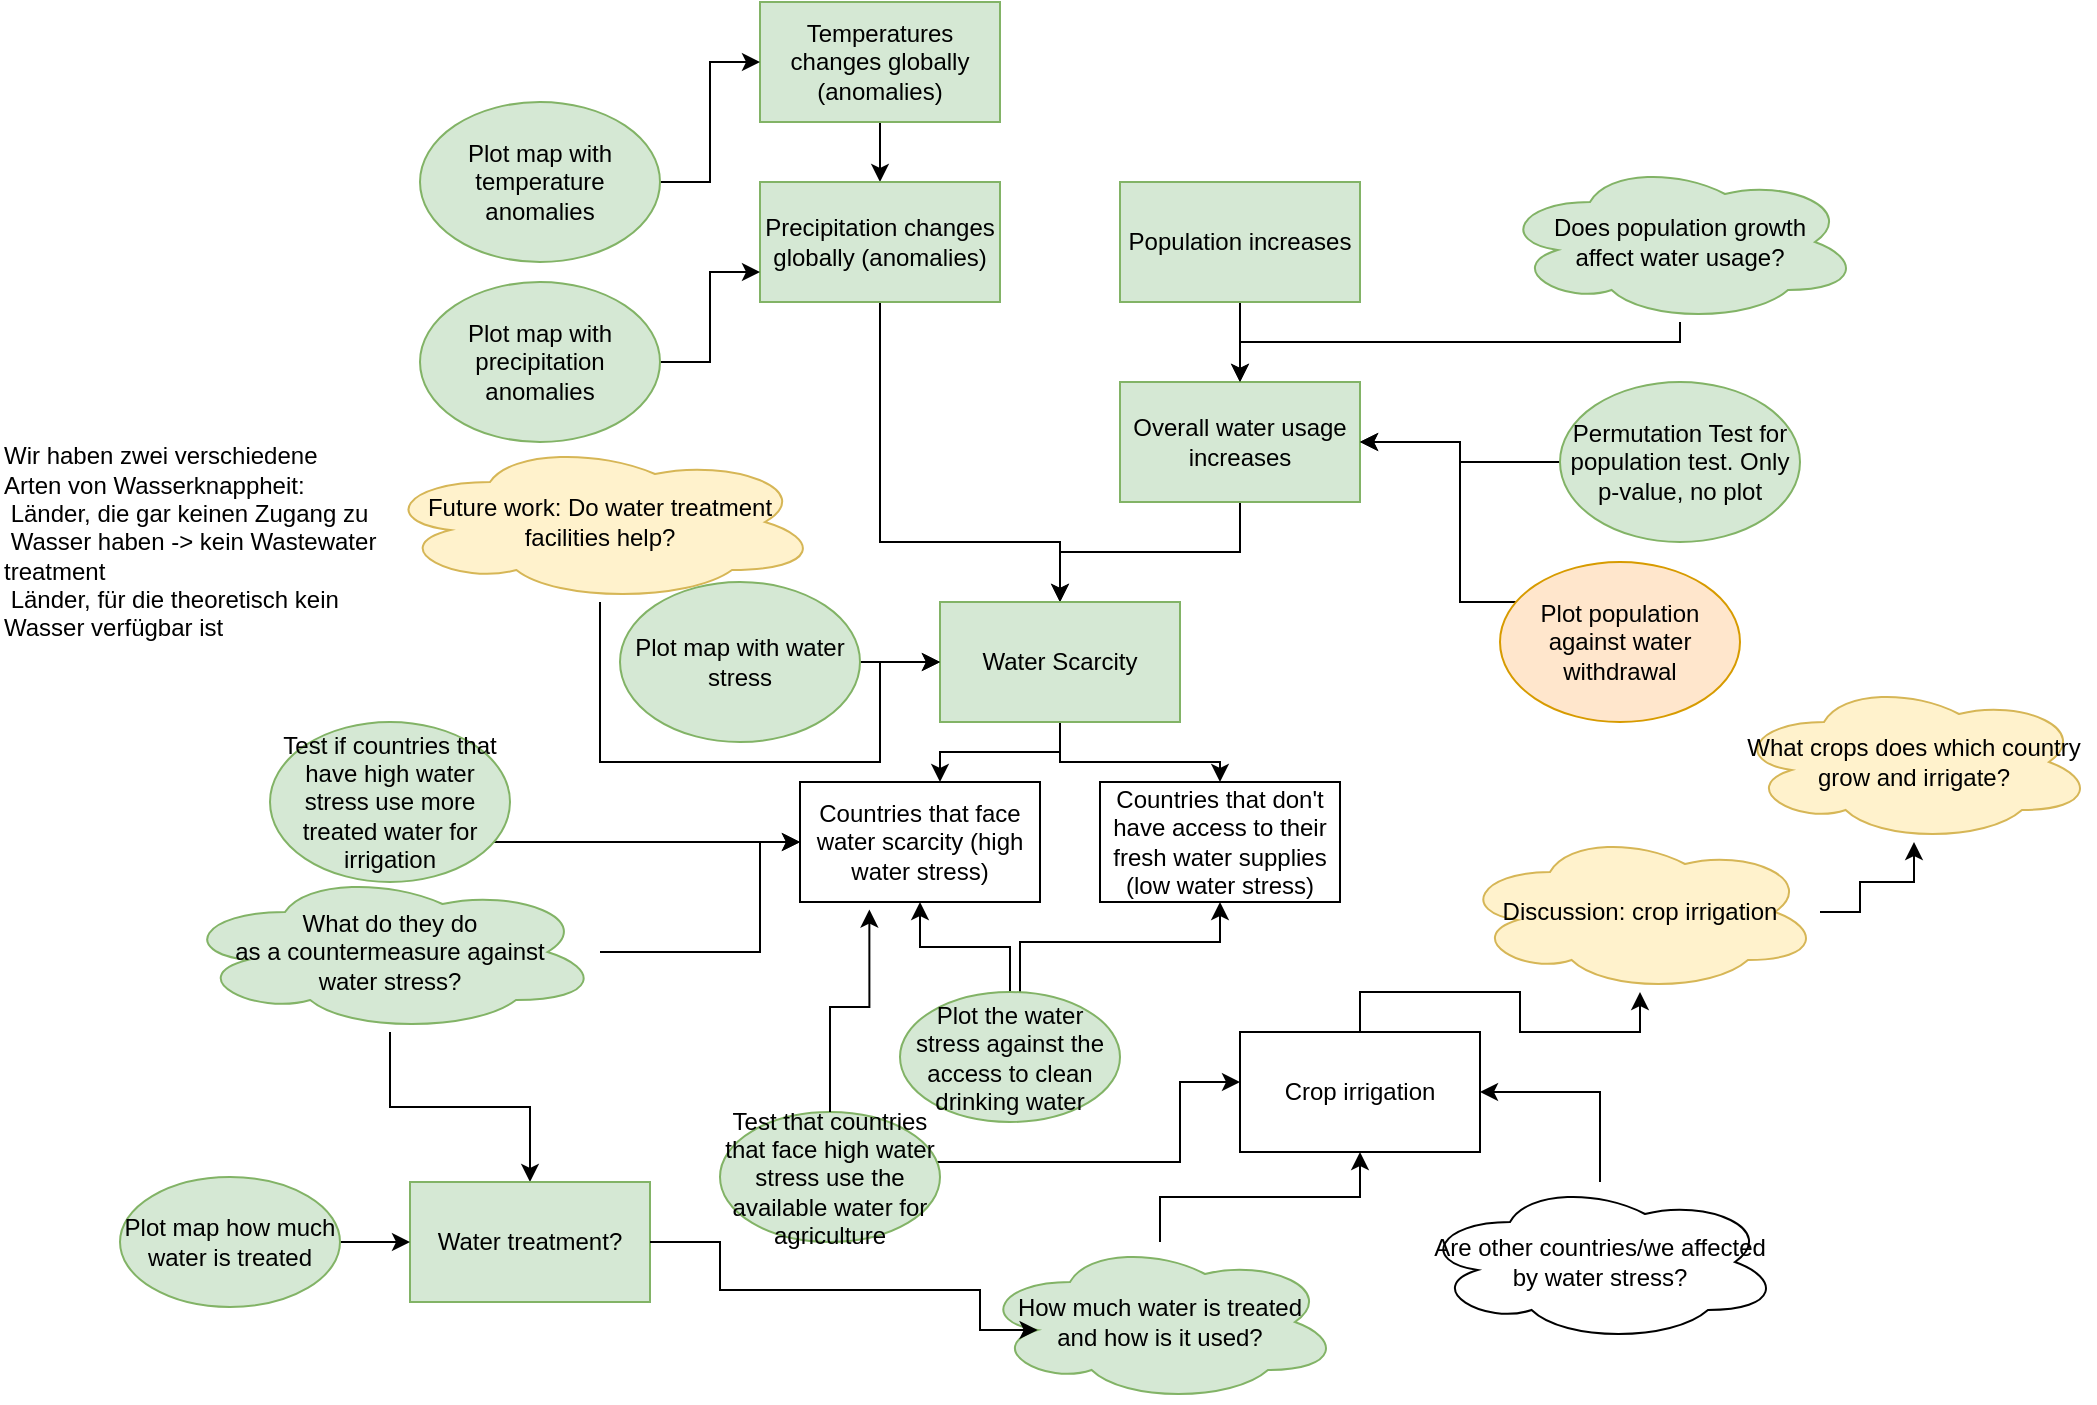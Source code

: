 <mxfile version="23.0.2" type="device">
  <diagram name="Seite-1" id="QNoL5dNZPkK5YFAsUeDU">
    <mxGraphModel dx="1950" dy="730" grid="1" gridSize="10" guides="1" tooltips="1" connect="1" arrows="1" fold="1" page="1" pageScale="1" pageWidth="827" pageHeight="1169" math="0" shadow="0">
      <root>
        <mxCell id="0" />
        <mxCell id="1" parent="0" />
        <mxCell id="GWIEUBXgXw_1vazv2kW0-6" value="" style="edgeStyle=orthogonalEdgeStyle;rounded=0;orthogonalLoop=1;jettySize=auto;html=1;" parent="1" source="GWIEUBXgXw_1vazv2kW0-1" target="GWIEUBXgXw_1vazv2kW0-2" edge="1">
          <mxGeometry relative="1" as="geometry" />
        </mxCell>
        <mxCell id="GWIEUBXgXw_1vazv2kW0-1" value="Temperatures changes globally (anomalies)" style="rounded=0;whiteSpace=wrap;html=1;fillColor=#d5e8d4;strokeColor=#82b366;" parent="1" vertex="1">
          <mxGeometry x="340" y="70" width="120" height="60" as="geometry" />
        </mxCell>
        <mxCell id="GWIEUBXgXw_1vazv2kW0-69" style="edgeStyle=orthogonalEdgeStyle;rounded=0;orthogonalLoop=1;jettySize=auto;html=1;entryX=0.5;entryY=0;entryDx=0;entryDy=0;" parent="1" source="GWIEUBXgXw_1vazv2kW0-2" target="GWIEUBXgXw_1vazv2kW0-9" edge="1">
          <mxGeometry relative="1" as="geometry">
            <Array as="points">
              <mxPoint x="400" y="340" />
              <mxPoint x="490" y="340" />
            </Array>
          </mxGeometry>
        </mxCell>
        <mxCell id="GWIEUBXgXw_1vazv2kW0-2" value="Precipitation changes globally (anomalies)" style="rounded=0;whiteSpace=wrap;html=1;fillColor=#d5e8d4;strokeColor=#82b366;" parent="1" vertex="1">
          <mxGeometry x="340" y="160" width="120" height="60" as="geometry" />
        </mxCell>
        <mxCell id="GWIEUBXgXw_1vazv2kW0-8" value="" style="edgeStyle=orthogonalEdgeStyle;rounded=0;orthogonalLoop=1;jettySize=auto;html=1;" parent="1" source="GWIEUBXgXw_1vazv2kW0-4" target="GWIEUBXgXw_1vazv2kW0-5" edge="1">
          <mxGeometry relative="1" as="geometry" />
        </mxCell>
        <mxCell id="GWIEUBXgXw_1vazv2kW0-4" value="Population increases" style="rounded=0;whiteSpace=wrap;html=1;fillColor=#d5e8d4;strokeColor=#82b366;" parent="1" vertex="1">
          <mxGeometry x="520" y="160" width="120" height="60" as="geometry" />
        </mxCell>
        <mxCell id="GWIEUBXgXw_1vazv2kW0-11" value="" style="edgeStyle=orthogonalEdgeStyle;rounded=0;orthogonalLoop=1;jettySize=auto;html=1;" parent="1" source="GWIEUBXgXw_1vazv2kW0-5" target="GWIEUBXgXw_1vazv2kW0-9" edge="1">
          <mxGeometry relative="1" as="geometry" />
        </mxCell>
        <mxCell id="GWIEUBXgXw_1vazv2kW0-5" value="Overall water usage increases" style="rounded=0;whiteSpace=wrap;html=1;fillColor=#d5e8d4;strokeColor=#82b366;" parent="1" vertex="1">
          <mxGeometry x="520" y="260" width="120" height="60" as="geometry" />
        </mxCell>
        <mxCell id="GWIEUBXgXw_1vazv2kW0-71" style="edgeStyle=orthogonalEdgeStyle;rounded=0;orthogonalLoop=1;jettySize=auto;html=1;" parent="1" source="GWIEUBXgXw_1vazv2kW0-9" target="GWIEUBXgXw_1vazv2kW0-68" edge="1">
          <mxGeometry relative="1" as="geometry">
            <Array as="points">
              <mxPoint x="490" y="445" />
              <mxPoint x="430" y="445" />
            </Array>
          </mxGeometry>
        </mxCell>
        <mxCell id="GWIEUBXgXw_1vazv2kW0-72" style="edgeStyle=orthogonalEdgeStyle;rounded=0;orthogonalLoop=1;jettySize=auto;html=1;" parent="1" source="GWIEUBXgXw_1vazv2kW0-9" target="GWIEUBXgXw_1vazv2kW0-70" edge="1">
          <mxGeometry relative="1" as="geometry">
            <Array as="points">
              <mxPoint x="490" y="450" />
              <mxPoint x="570" y="450" />
            </Array>
          </mxGeometry>
        </mxCell>
        <mxCell id="GWIEUBXgXw_1vazv2kW0-9" value="Water Scarcity" style="rounded=0;whiteSpace=wrap;html=1;fillColor=#d5e8d4;strokeColor=#82b366;" parent="1" vertex="1">
          <mxGeometry x="430" y="370" width="120" height="60" as="geometry" />
        </mxCell>
        <mxCell id="GWIEUBXgXw_1vazv2kW0-22" value="" style="edgeStyle=orthogonalEdgeStyle;rounded=0;orthogonalLoop=1;jettySize=auto;html=1;" parent="1" source="GWIEUBXgXw_1vazv2kW0-13" target="GWIEUBXgXw_1vazv2kW0-21" edge="1">
          <mxGeometry relative="1" as="geometry" />
        </mxCell>
        <mxCell id="GWIEUBXgXw_1vazv2kW0-73" style="edgeStyle=orthogonalEdgeStyle;rounded=0;orthogonalLoop=1;jettySize=auto;html=1;" parent="1" source="GWIEUBXgXw_1vazv2kW0-13" target="GWIEUBXgXw_1vazv2kW0-68" edge="1">
          <mxGeometry relative="1" as="geometry">
            <Array as="points">
              <mxPoint x="340" y="545" />
              <mxPoint x="340" y="490" />
            </Array>
          </mxGeometry>
        </mxCell>
        <mxCell id="GWIEUBXgXw_1vazv2kW0-13" value="What do they do&lt;br&gt;as a countermeasure against&lt;br&gt;water stress?" style="ellipse;shape=cloud;whiteSpace=wrap;html=1;fillColor=#d5e8d4;strokeColor=#82b366;" parent="1" vertex="1">
          <mxGeometry x="50" y="505" width="210" height="80" as="geometry" />
        </mxCell>
        <mxCell id="GWIEUBXgXw_1vazv2kW0-16" value="" style="edgeStyle=orthogonalEdgeStyle;rounded=0;orthogonalLoop=1;jettySize=auto;html=1;" parent="1" source="GWIEUBXgXw_1vazv2kW0-15" target="GWIEUBXgXw_1vazv2kW0-5" edge="1">
          <mxGeometry relative="1" as="geometry">
            <Array as="points">
              <mxPoint x="580" y="240" />
            </Array>
          </mxGeometry>
        </mxCell>
        <mxCell id="GWIEUBXgXw_1vazv2kW0-15" value="Does population growth&lt;br&gt;affect water usage?" style="ellipse;shape=cloud;whiteSpace=wrap;html=1;fillColor=#d5e8d4;strokeColor=#82b366;" parent="1" vertex="1">
          <mxGeometry x="710" y="150" width="180" height="80" as="geometry" />
        </mxCell>
        <mxCell id="GWIEUBXgXw_1vazv2kW0-21" value="Water treatment?" style="rounded=0;whiteSpace=wrap;html=1;fillColor=#d5e8d4;strokeColor=#82b366;" parent="1" vertex="1">
          <mxGeometry x="165" y="660" width="120" height="60" as="geometry" />
        </mxCell>
        <mxCell id="GWIEUBXgXw_1vazv2kW0-30" style="edgeStyle=orthogonalEdgeStyle;rounded=0;orthogonalLoop=1;jettySize=auto;html=1;" parent="1" source="GWIEUBXgXw_1vazv2kW0-25" target="GWIEUBXgXw_1vazv2kW0-31" edge="1">
          <mxGeometry relative="1" as="geometry">
            <mxPoint x="570" y="640" as="targetPoint" />
          </mxGeometry>
        </mxCell>
        <mxCell id="GWIEUBXgXw_1vazv2kW0-25" value="How much water is treated&lt;br&gt;and how is it used?" style="ellipse;shape=cloud;whiteSpace=wrap;html=1;fillColor=#d5e8d4;strokeColor=#82b366;" parent="1" vertex="1">
          <mxGeometry x="450" y="690" width="180" height="80" as="geometry" />
        </mxCell>
        <mxCell id="GWIEUBXgXw_1vazv2kW0-28" style="edgeStyle=orthogonalEdgeStyle;rounded=0;orthogonalLoop=1;jettySize=auto;html=1;entryX=0.16;entryY=0.55;entryDx=0;entryDy=0;entryPerimeter=0;" parent="1" source="GWIEUBXgXw_1vazv2kW0-21" target="GWIEUBXgXw_1vazv2kW0-25" edge="1">
          <mxGeometry relative="1" as="geometry">
            <Array as="points">
              <mxPoint x="320" y="690" />
              <mxPoint x="320" y="714" />
              <mxPoint x="450" y="714" />
              <mxPoint x="450" y="734" />
            </Array>
          </mxGeometry>
        </mxCell>
        <mxCell id="GWIEUBXgXw_1vazv2kW0-83" style="edgeStyle=orthogonalEdgeStyle;rounded=0;orthogonalLoop=1;jettySize=auto;html=1;" parent="1" source="GWIEUBXgXw_1vazv2kW0-31" target="GWIEUBXgXw_1vazv2kW0-82" edge="1">
          <mxGeometry relative="1" as="geometry" />
        </mxCell>
        <mxCell id="GWIEUBXgXw_1vazv2kW0-31" value="Crop irrigation" style="rounded=0;whiteSpace=wrap;html=1;" parent="1" vertex="1">
          <mxGeometry x="580" y="585" width="120" height="60" as="geometry" />
        </mxCell>
        <mxCell id="GWIEUBXgXw_1vazv2kW0-32" value="What crops does which country&lt;br&gt;grow and irrigate?" style="ellipse;shape=cloud;whiteSpace=wrap;html=1;fillColor=#fff2cc;strokeColor=#d6b656;" parent="1" vertex="1">
          <mxGeometry x="827" y="410" width="180" height="80" as="geometry" />
        </mxCell>
        <mxCell id="GWIEUBXgXw_1vazv2kW0-39" style="edgeStyle=orthogonalEdgeStyle;rounded=0;orthogonalLoop=1;jettySize=auto;html=1;entryX=1;entryY=0.5;entryDx=0;entryDy=0;" parent="1" source="GWIEUBXgXw_1vazv2kW0-38" target="GWIEUBXgXw_1vazv2kW0-31" edge="1">
          <mxGeometry relative="1" as="geometry" />
        </mxCell>
        <mxCell id="GWIEUBXgXw_1vazv2kW0-38" value="Are other countries/we affected&lt;br&gt;by water stress?" style="ellipse;shape=cloud;whiteSpace=wrap;html=1;" parent="1" vertex="1">
          <mxGeometry x="670" y="660" width="180" height="80" as="geometry" />
        </mxCell>
        <mxCell id="GWIEUBXgXw_1vazv2kW0-84" style="edgeStyle=orthogonalEdgeStyle;rounded=0;orthogonalLoop=1;jettySize=auto;html=1;" parent="1" source="GWIEUBXgXw_1vazv2kW0-51" target="GWIEUBXgXw_1vazv2kW0-9" edge="1">
          <mxGeometry relative="1" as="geometry">
            <Array as="points">
              <mxPoint x="400" y="450" />
              <mxPoint x="400" y="400" />
            </Array>
          </mxGeometry>
        </mxCell>
        <mxCell id="GWIEUBXgXw_1vazv2kW0-51" value="Future work: Do water treatment facilities help?" style="ellipse;shape=cloud;whiteSpace=wrap;html=1;fillColor=#fff2cc;strokeColor=#d6b656;" parent="1" vertex="1">
          <mxGeometry x="150" y="290" width="220" height="80" as="geometry" />
        </mxCell>
        <mxCell id="GWIEUBXgXw_1vazv2kW0-54" style="edgeStyle=orthogonalEdgeStyle;rounded=0;orthogonalLoop=1;jettySize=auto;html=1;" parent="1" source="GWIEUBXgXw_1vazv2kW0-53" target="GWIEUBXgXw_1vazv2kW0-9" edge="1">
          <mxGeometry relative="1" as="geometry" />
        </mxCell>
        <mxCell id="GWIEUBXgXw_1vazv2kW0-53" value="Plot map with water stress" style="ellipse;whiteSpace=wrap;html=1;fillColor=#d5e8d4;strokeColor=#82b366;" parent="1" vertex="1">
          <mxGeometry x="270" y="360" width="120" height="80" as="geometry" />
        </mxCell>
        <mxCell id="GWIEUBXgXw_1vazv2kW0-56" style="edgeStyle=orthogonalEdgeStyle;rounded=0;orthogonalLoop=1;jettySize=auto;html=1;" parent="1" source="GWIEUBXgXw_1vazv2kW0-55" target="GWIEUBXgXw_1vazv2kW0-1" edge="1">
          <mxGeometry relative="1" as="geometry" />
        </mxCell>
        <mxCell id="GWIEUBXgXw_1vazv2kW0-55" value="Plot map with temperature anomalies" style="ellipse;whiteSpace=wrap;html=1;fillColor=#d5e8d4;strokeColor=#82b366;" parent="1" vertex="1">
          <mxGeometry x="170" y="120" width="120" height="80" as="geometry" />
        </mxCell>
        <mxCell id="GWIEUBXgXw_1vazv2kW0-58" style="edgeStyle=orthogonalEdgeStyle;rounded=0;orthogonalLoop=1;jettySize=auto;html=1;entryX=0;entryY=0.75;entryDx=0;entryDy=0;" parent="1" source="GWIEUBXgXw_1vazv2kW0-57" target="GWIEUBXgXw_1vazv2kW0-2" edge="1">
          <mxGeometry relative="1" as="geometry" />
        </mxCell>
        <mxCell id="GWIEUBXgXw_1vazv2kW0-57" value="Plot map with precipitation anomalies" style="ellipse;whiteSpace=wrap;html=1;fillColor=#d5e8d4;strokeColor=#82b366;" parent="1" vertex="1">
          <mxGeometry x="170" y="210" width="120" height="80" as="geometry" />
        </mxCell>
        <mxCell id="GWIEUBXgXw_1vazv2kW0-60" style="edgeStyle=orthogonalEdgeStyle;rounded=0;orthogonalLoop=1;jettySize=auto;html=1;" parent="1" source="GWIEUBXgXw_1vazv2kW0-59" target="GWIEUBXgXw_1vazv2kW0-5" edge="1">
          <mxGeometry relative="1" as="geometry" />
        </mxCell>
        <mxCell id="GWIEUBXgXw_1vazv2kW0-59" value="Permutation Test for population test. Only p-value, no plot" style="ellipse;whiteSpace=wrap;html=1;fillColor=#d5e8d4;strokeColor=#82b366;" parent="1" vertex="1">
          <mxGeometry x="740" y="260" width="120" height="80" as="geometry" />
        </mxCell>
        <mxCell id="GWIEUBXgXw_1vazv2kW0-63" style="edgeStyle=orthogonalEdgeStyle;rounded=0;orthogonalLoop=1;jettySize=auto;html=1;" parent="1" source="GWIEUBXgXw_1vazv2kW0-61" target="GWIEUBXgXw_1vazv2kW0-5" edge="1">
          <mxGeometry relative="1" as="geometry">
            <Array as="points">
              <mxPoint x="690" y="370" />
              <mxPoint x="690" y="290" />
            </Array>
          </mxGeometry>
        </mxCell>
        <mxCell id="GWIEUBXgXw_1vazv2kW0-61" value="Plot population against water withdrawal" style="ellipse;whiteSpace=wrap;html=1;fillColor=#ffe6cc;strokeColor=#d79b00;" parent="1" vertex="1">
          <mxGeometry x="710" y="350" width="120" height="80" as="geometry" />
        </mxCell>
        <mxCell id="GWIEUBXgXw_1vazv2kW0-74" style="edgeStyle=orthogonalEdgeStyle;rounded=0;orthogonalLoop=1;jettySize=auto;html=1;" parent="1" source="GWIEUBXgXw_1vazv2kW0-64" target="GWIEUBXgXw_1vazv2kW0-21" edge="1">
          <mxGeometry relative="1" as="geometry" />
        </mxCell>
        <mxCell id="GWIEUBXgXw_1vazv2kW0-64" value="Plot map how much water is treated" style="ellipse;whiteSpace=wrap;html=1;fillColor=#d5e8d4;strokeColor=#82b366;rotation=0;" parent="1" vertex="1">
          <mxGeometry x="20" y="657.5" width="110" height="65" as="geometry" />
        </mxCell>
        <mxCell id="GWIEUBXgXw_1vazv2kW0-75" style="edgeStyle=orthogonalEdgeStyle;rounded=0;orthogonalLoop=1;jettySize=auto;html=1;" parent="1" source="GWIEUBXgXw_1vazv2kW0-65" target="GWIEUBXgXw_1vazv2kW0-70" edge="1">
          <mxGeometry relative="1" as="geometry">
            <Array as="points">
              <mxPoint x="470" y="540" />
              <mxPoint x="570" y="540" />
            </Array>
          </mxGeometry>
        </mxCell>
        <mxCell id="GWIEUBXgXw_1vazv2kW0-78" style="edgeStyle=orthogonalEdgeStyle;rounded=0;orthogonalLoop=1;jettySize=auto;html=1;" parent="1" source="GWIEUBXgXw_1vazv2kW0-65" target="GWIEUBXgXw_1vazv2kW0-68" edge="1">
          <mxGeometry relative="1" as="geometry" />
        </mxCell>
        <mxCell id="GWIEUBXgXw_1vazv2kW0-65" value="Plot the water stress against the access to clean drinking water" style="ellipse;whiteSpace=wrap;html=1;fillColor=#d5e8d4;strokeColor=#82b366;" parent="1" vertex="1">
          <mxGeometry x="410" y="565" width="110" height="65" as="geometry" />
        </mxCell>
        <mxCell id="GWIEUBXgXw_1vazv2kW0-67" value="&lt;div style=&quot;&quot;&gt;Wir haben zwei verschiedene Arten von Wasserknappheit:&lt;/div&gt;&amp;nbsp;Länder, die gar keinen Zugang zu &amp;nbsp;Wasser haben -&amp;gt; kein Wastewater treatment&lt;br&gt;&amp;nbsp;Länder, für die theoretisch kein Wasser verfügbar ist" style="text;html=1;strokeColor=none;fillColor=none;align=left;verticalAlign=middle;whiteSpace=wrap;rounded=0;" parent="1" vertex="1">
          <mxGeometry x="-40" y="290" width="190" height="100" as="geometry" />
        </mxCell>
        <mxCell id="GWIEUBXgXw_1vazv2kW0-68" value="Countries that face water scarcity (high water stress)" style="rounded=0;whiteSpace=wrap;html=1;" parent="1" vertex="1">
          <mxGeometry x="360" y="460" width="120" height="60" as="geometry" />
        </mxCell>
        <mxCell id="GWIEUBXgXw_1vazv2kW0-70" value="Countries that don&#39;t have access to their fresh water supplies (low water stress)" style="rounded=0;whiteSpace=wrap;html=1;" parent="1" vertex="1">
          <mxGeometry x="510" y="460" width="120" height="60" as="geometry" />
        </mxCell>
        <mxCell id="GWIEUBXgXw_1vazv2kW0-81" style="edgeStyle=orthogonalEdgeStyle;rounded=0;orthogonalLoop=1;jettySize=auto;html=1;" parent="1" source="GWIEUBXgXw_1vazv2kW0-79" target="GWIEUBXgXw_1vazv2kW0-31" edge="1">
          <mxGeometry relative="1" as="geometry">
            <Array as="points">
              <mxPoint x="550" y="650" />
              <mxPoint x="550" y="610" />
            </Array>
          </mxGeometry>
        </mxCell>
        <mxCell id="GWIEUBXgXw_1vazv2kW0-79" value="Test that countries that face high water stress use the available water for agriculture" style="ellipse;whiteSpace=wrap;html=1;fillColor=#d5e8d4;strokeColor=#82b366;rotation=0;" parent="1" vertex="1">
          <mxGeometry x="320" y="625" width="110" height="65" as="geometry" />
        </mxCell>
        <mxCell id="GWIEUBXgXw_1vazv2kW0-80" style="edgeStyle=orthogonalEdgeStyle;rounded=0;orthogonalLoop=1;jettySize=auto;html=1;entryX=0.289;entryY=1.063;entryDx=0;entryDy=0;entryPerimeter=0;" parent="1" source="GWIEUBXgXw_1vazv2kW0-79" target="GWIEUBXgXw_1vazv2kW0-68" edge="1">
          <mxGeometry relative="1" as="geometry" />
        </mxCell>
        <mxCell id="GWIEUBXgXw_1vazv2kW0-85" style="edgeStyle=orthogonalEdgeStyle;rounded=0;orthogonalLoop=1;jettySize=auto;html=1;" parent="1" source="GWIEUBXgXw_1vazv2kW0-82" target="GWIEUBXgXw_1vazv2kW0-32" edge="1">
          <mxGeometry relative="1" as="geometry">
            <Array as="points">
              <mxPoint x="890" y="525" />
              <mxPoint x="890" y="510" />
              <mxPoint x="917" y="510" />
            </Array>
          </mxGeometry>
        </mxCell>
        <mxCell id="GWIEUBXgXw_1vazv2kW0-82" value="Discussion: crop irrigation" style="ellipse;shape=cloud;whiteSpace=wrap;html=1;fillColor=#fff2cc;strokeColor=#d6b656;" parent="1" vertex="1">
          <mxGeometry x="690" y="485" width="180" height="80" as="geometry" />
        </mxCell>
        <mxCell id="GWIEUBXgXw_1vazv2kW0-88" style="edgeStyle=orthogonalEdgeStyle;rounded=0;orthogonalLoop=1;jettySize=auto;html=1;" parent="1" source="GWIEUBXgXw_1vazv2kW0-86" target="GWIEUBXgXw_1vazv2kW0-68" edge="1">
          <mxGeometry relative="1" as="geometry">
            <Array as="points">
              <mxPoint x="260" y="490" />
            </Array>
          </mxGeometry>
        </mxCell>
        <mxCell id="GWIEUBXgXw_1vazv2kW0-86" value="Test if countries that have high water stress use more treated water for irrigation" style="ellipse;whiteSpace=wrap;html=1;fillColor=#d5e8d4;strokeColor=#82b366;" parent="1" vertex="1">
          <mxGeometry x="95" y="430" width="120" height="80" as="geometry" />
        </mxCell>
      </root>
    </mxGraphModel>
  </diagram>
</mxfile>
